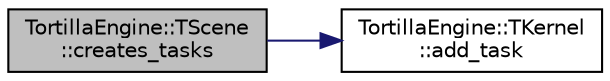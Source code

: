 digraph "TortillaEngine::TScene::creates_tasks"
{
 // LATEX_PDF_SIZE
  edge [fontname="Helvetica",fontsize="10",labelfontname="Helvetica",labelfontsize="10"];
  node [fontname="Helvetica",fontsize="10",shape=record];
  rankdir="LR";
  Node1 [label="TortillaEngine::TScene\l::creates_tasks",height=0.2,width=0.4,color="black", fillcolor="grey75", style="filled", fontcolor="black",tooltip="Creates the tasks."];
  Node1 -> Node2 [color="midnightblue",fontsize="10",style="solid",fontname="Helvetica"];
  Node2 [label="TortillaEngine::TKernel\l::add_task",height=0.2,width=0.4,color="black", fillcolor="white", style="filled",URL="$class_tortilla_engine_1_1_t_kernel.html#a5f2f3c32bb5104fdc5a69075a6d0f317",tooltip="Adds a given task to the collection of tasks."];
}
